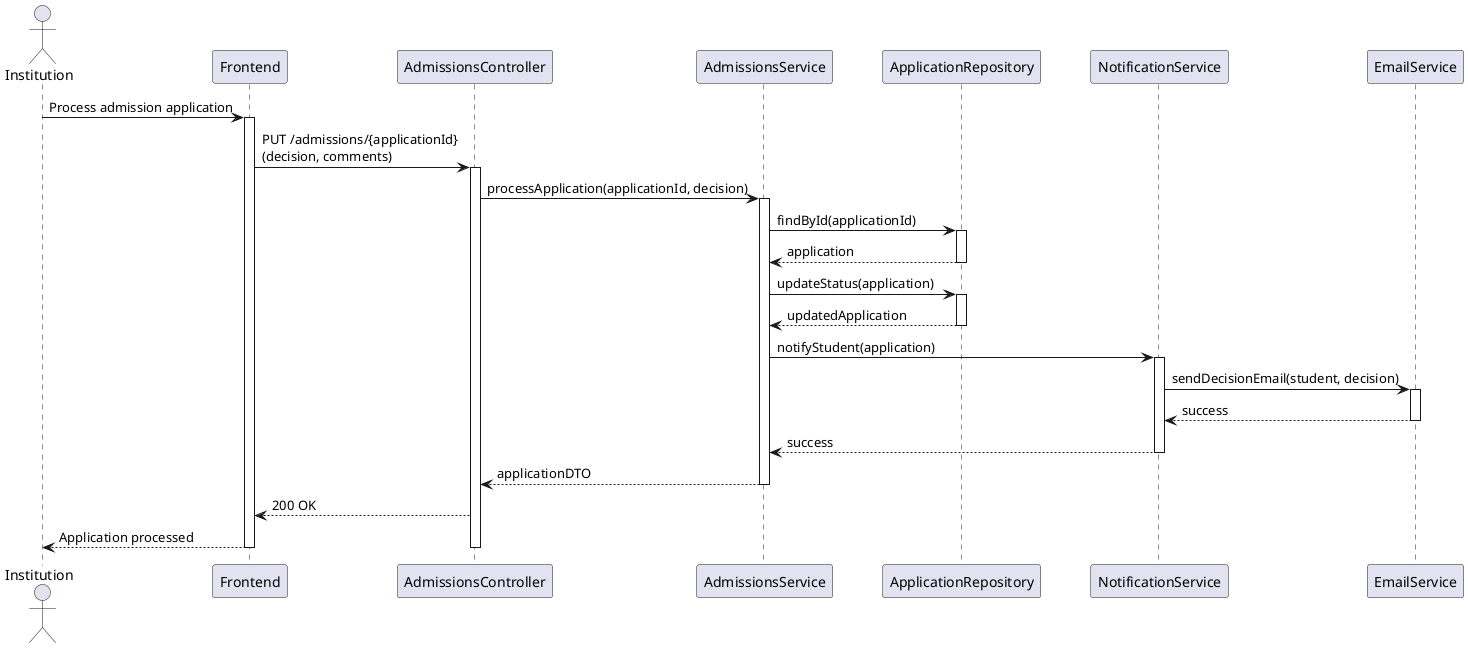 @startuml Admissions Management Sequence

skinparam ParticipantPadding 20
skinparam BoxPadding 10
skinparam SequenceGroupBodyBackgroundColor transparent

actor Institution
participant "Frontend" as UI
participant AdmissionsController
participant AdmissionsService
participant ApplicationRepository
participant NotificationService
participant EmailService

Institution -> UI: Process admission application
activate UI

UI -> AdmissionsController: PUT /admissions/{applicationId}\n(decision, comments)
activate AdmissionsController

AdmissionsController -> AdmissionsService: processApplication(applicationId, decision)
activate AdmissionsService

AdmissionsService -> ApplicationRepository: findById(applicationId)
activate ApplicationRepository
ApplicationRepository --> AdmissionsService: application
deactivate ApplicationRepository

AdmissionsService -> ApplicationRepository: updateStatus(application)
activate ApplicationRepository
ApplicationRepository --> AdmissionsService: updatedApplication
deactivate ApplicationRepository

AdmissionsService -> NotificationService: notifyStudent(application)
activate NotificationService

NotificationService -> EmailService: sendDecisionEmail(student, decision)
activate EmailService
EmailService --> NotificationService: success
deactivate EmailService

NotificationService --> AdmissionsService: success
deactivate NotificationService

AdmissionsService --> AdmissionsController: applicationDTO
deactivate AdmissionsService

AdmissionsController --> UI: 200 OK
UI --> Institution: Application processed

deactivate AdmissionsController
deactivate UI

@enduml 